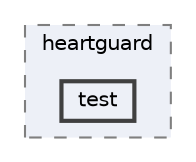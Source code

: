 digraph "Software/Firmware/project/heartguard/test"
{
 // LATEX_PDF_SIZE
  bgcolor="transparent";
  edge [fontname=Helvetica,fontsize=10,labelfontname=Helvetica,labelfontsize=10];
  node [fontname=Helvetica,fontsize=10,shape=box,height=0.2,width=0.4];
  compound=true
  subgraph clusterdir_4fedc7ead3d2b404954f303db05aff23 {
    graph [ bgcolor="#edf0f7", pencolor="grey50", label="heartguard", fontname=Helvetica,fontsize=10 style="filled,dashed", URL="dir_4fedc7ead3d2b404954f303db05aff23.html",tooltip=""]
  dir_f3b0b22d82193f4c70ca0761aa83432c [label="test", fillcolor="#edf0f7", color="grey25", style="filled,bold", URL="dir_f3b0b22d82193f4c70ca0761aa83432c.html",tooltip=""];
  }
}
